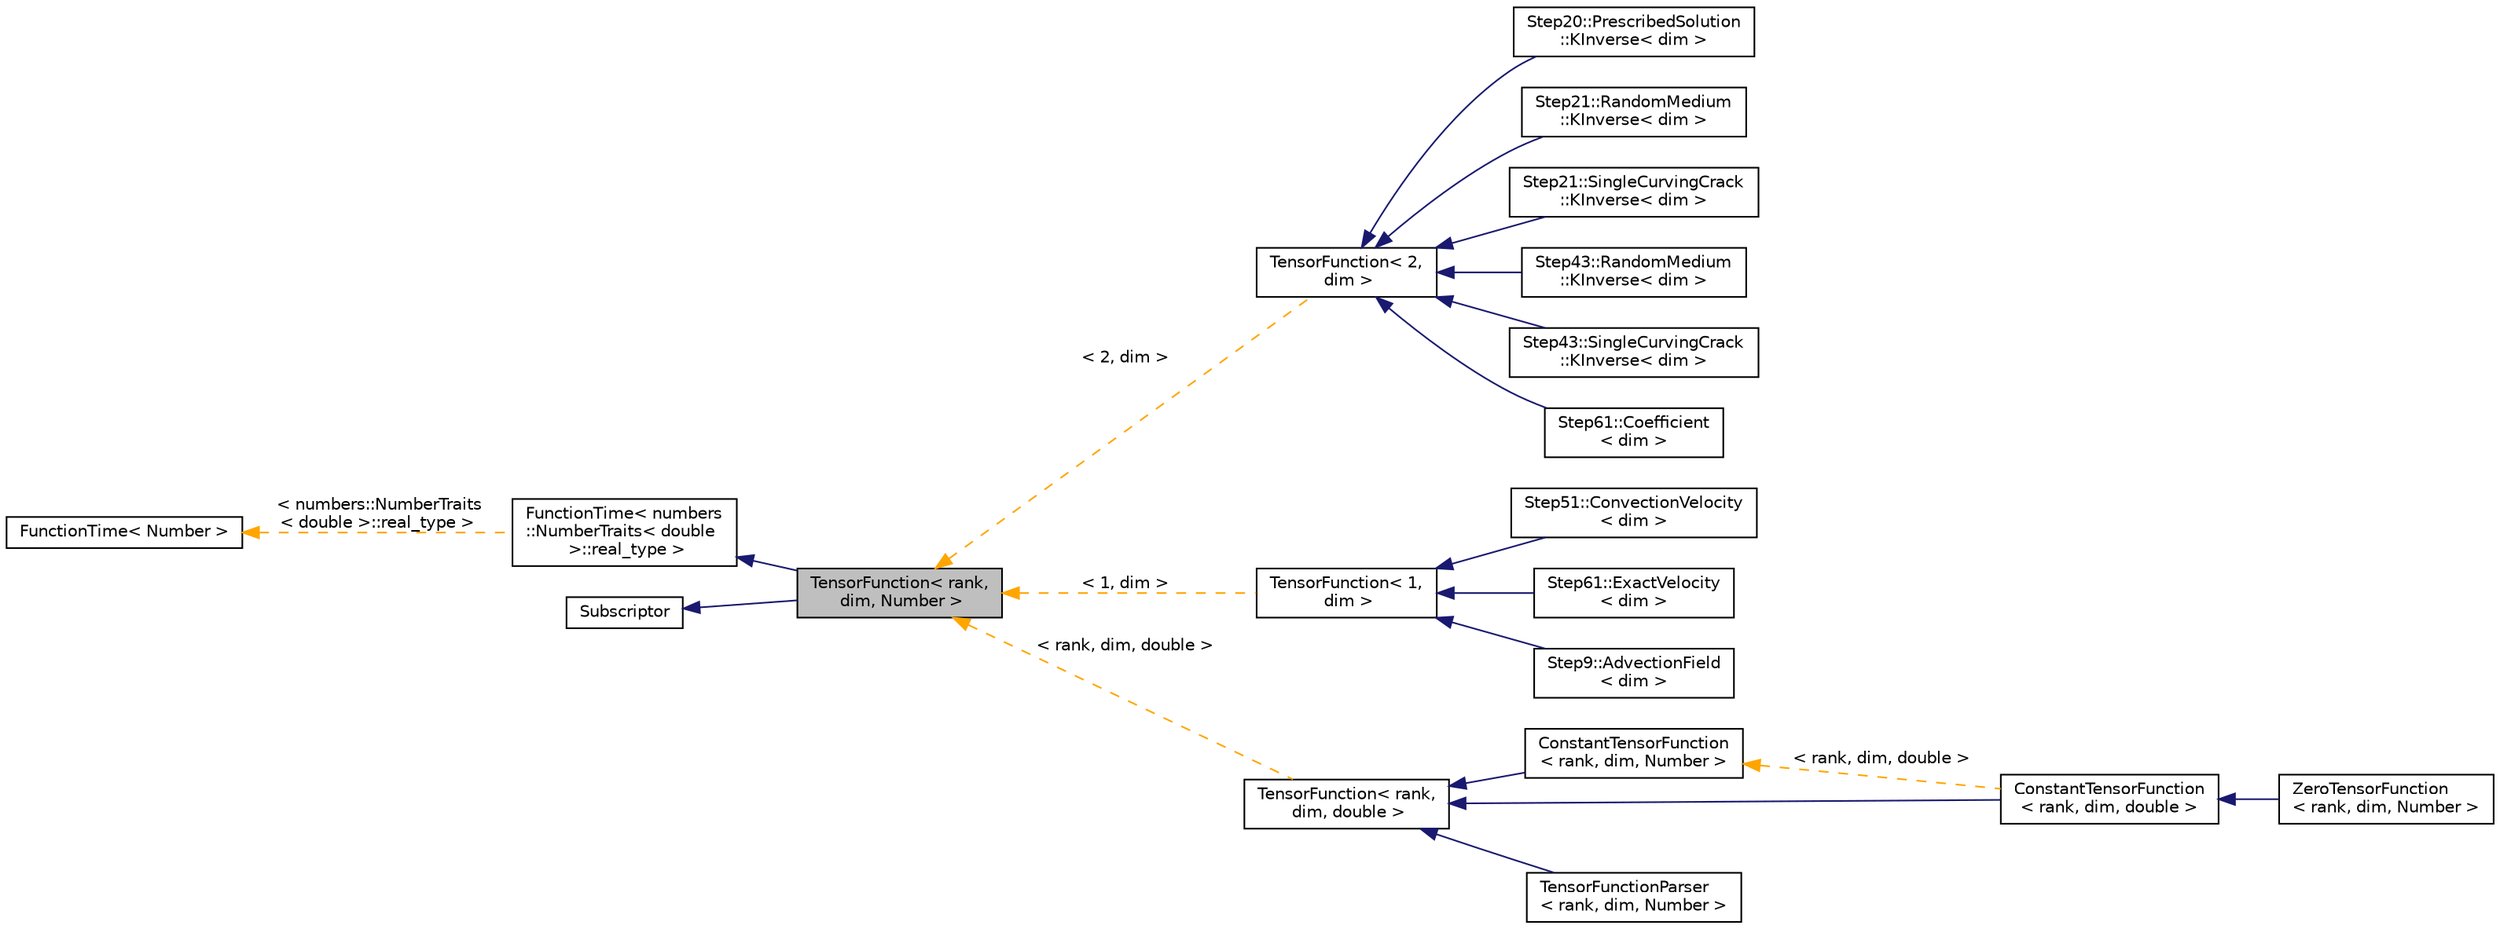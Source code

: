 digraph "TensorFunction&lt; rank, dim, Number &gt;"
{
 // LATEX_PDF_SIZE
  edge [fontname="Helvetica",fontsize="10",labelfontname="Helvetica",labelfontsize="10"];
  node [fontname="Helvetica",fontsize="10",shape=record];
  rankdir="LR";
  Node1 [label="TensorFunction\< rank,\l dim, Number \>",height=0.2,width=0.4,color="black", fillcolor="grey75", style="filled", fontcolor="black",tooltip=" "];
  Node2 -> Node1 [dir="back",color="midnightblue",fontsize="10",style="solid",fontname="Helvetica"];
  Node2 [label="FunctionTime\< numbers\l::NumberTraits\< double\l \>::real_type \>",height=0.2,width=0.4,color="black", fillcolor="white", style="filled",URL="$classFunctionTime.html",tooltip=" "];
  Node3 -> Node2 [dir="back",color="orange",fontsize="10",style="dashed",label=" \< numbers::NumberTraits\l\< double \>::real_type \>" ,fontname="Helvetica"];
  Node3 [label="FunctionTime\< Number \>",height=0.2,width=0.4,color="black", fillcolor="white", style="filled",URL="$classFunctionTime.html",tooltip=" "];
  Node4 -> Node1 [dir="back",color="midnightblue",fontsize="10",style="solid",fontname="Helvetica"];
  Node4 [label="Subscriptor",height=0.2,width=0.4,color="black", fillcolor="white", style="filled",URL="$classSubscriptor.html",tooltip=" "];
  Node1 -> Node5 [dir="back",color="orange",fontsize="10",style="dashed",label=" \< 2, dim \>" ,fontname="Helvetica"];
  Node5 [label="TensorFunction\< 2,\l dim \>",height=0.2,width=0.4,color="black", fillcolor="white", style="filled",URL="$classTensorFunction.html",tooltip=" "];
  Node5 -> Node6 [dir="back",color="midnightblue",fontsize="10",style="solid",fontname="Helvetica"];
  Node6 [label="Step20::PrescribedSolution\l::KInverse\< dim \>",height=0.2,width=0.4,color="black", fillcolor="white", style="filled",URL="$classStep20_1_1PrescribedSolution_1_1KInverse.html",tooltip=" "];
  Node5 -> Node7 [dir="back",color="midnightblue",fontsize="10",style="solid",fontname="Helvetica"];
  Node7 [label="Step21::RandomMedium\l::KInverse\< dim \>",height=0.2,width=0.4,color="black", fillcolor="white", style="filled",URL="$classStep21_1_1RandomMedium_1_1KInverse.html",tooltip=" "];
  Node5 -> Node8 [dir="back",color="midnightblue",fontsize="10",style="solid",fontname="Helvetica"];
  Node8 [label="Step21::SingleCurvingCrack\l::KInverse\< dim \>",height=0.2,width=0.4,color="black", fillcolor="white", style="filled",URL="$classStep21_1_1SingleCurvingCrack_1_1KInverse.html",tooltip=" "];
  Node5 -> Node9 [dir="back",color="midnightblue",fontsize="10",style="solid",fontname="Helvetica"];
  Node9 [label="Step43::RandomMedium\l::KInverse\< dim \>",height=0.2,width=0.4,color="black", fillcolor="white", style="filled",URL="$classStep43_1_1RandomMedium_1_1KInverse.html",tooltip=" "];
  Node5 -> Node10 [dir="back",color="midnightblue",fontsize="10",style="solid",fontname="Helvetica"];
  Node10 [label="Step43::SingleCurvingCrack\l::KInverse\< dim \>",height=0.2,width=0.4,color="black", fillcolor="white", style="filled",URL="$classStep43_1_1SingleCurvingCrack_1_1KInverse.html",tooltip=" "];
  Node5 -> Node11 [dir="back",color="midnightblue",fontsize="10",style="solid",fontname="Helvetica"];
  Node11 [label="Step61::Coefficient\l\< dim \>",height=0.2,width=0.4,color="black", fillcolor="white", style="filled",URL="$classStep61_1_1Coefficient.html",tooltip=" "];
  Node1 -> Node12 [dir="back",color="orange",fontsize="10",style="dashed",label=" \< 1, dim \>" ,fontname="Helvetica"];
  Node12 [label="TensorFunction\< 1,\l dim \>",height=0.2,width=0.4,color="black", fillcolor="white", style="filled",URL="$classTensorFunction.html",tooltip=" "];
  Node12 -> Node13 [dir="back",color="midnightblue",fontsize="10",style="solid",fontname="Helvetica"];
  Node13 [label="Step51::ConvectionVelocity\l\< dim \>",height=0.2,width=0.4,color="black", fillcolor="white", style="filled",URL="$classStep51_1_1ConvectionVelocity.html",tooltip=" "];
  Node12 -> Node14 [dir="back",color="midnightblue",fontsize="10",style="solid",fontname="Helvetica"];
  Node14 [label="Step61::ExactVelocity\l\< dim \>",height=0.2,width=0.4,color="black", fillcolor="white", style="filled",URL="$classStep61_1_1ExactVelocity.html",tooltip=" "];
  Node12 -> Node15 [dir="back",color="midnightblue",fontsize="10",style="solid",fontname="Helvetica"];
  Node15 [label="Step9::AdvectionField\l\< dim \>",height=0.2,width=0.4,color="black", fillcolor="white", style="filled",URL="$classStep9_1_1AdvectionField.html",tooltip=" "];
  Node1 -> Node16 [dir="back",color="orange",fontsize="10",style="dashed",label=" \< rank, dim, double \>" ,fontname="Helvetica"];
  Node16 [label="TensorFunction\< rank,\l dim, double \>",height=0.2,width=0.4,color="black", fillcolor="white", style="filled",URL="$classTensorFunction.html",tooltip=" "];
  Node16 -> Node17 [dir="back",color="midnightblue",fontsize="10",style="solid",fontname="Helvetica"];
  Node17 [label="ConstantTensorFunction\l\< rank, dim, Number \>",height=0.2,width=0.4,color="black", fillcolor="white", style="filled",URL="$classConstantTensorFunction.html",tooltip=" "];
  Node17 -> Node18 [dir="back",color="orange",fontsize="10",style="dashed",label=" \< rank, dim, double \>" ,fontname="Helvetica"];
  Node18 [label="ConstantTensorFunction\l\< rank, dim, double \>",height=0.2,width=0.4,color="black", fillcolor="white", style="filled",URL="$classConstantTensorFunction.html",tooltip=" "];
  Node18 -> Node19 [dir="back",color="midnightblue",fontsize="10",style="solid",fontname="Helvetica"];
  Node19 [label="ZeroTensorFunction\l\< rank, dim, Number \>",height=0.2,width=0.4,color="black", fillcolor="white", style="filled",URL="$classZeroTensorFunction.html",tooltip=" "];
  Node16 -> Node18 [dir="back",color="midnightblue",fontsize="10",style="solid",fontname="Helvetica"];
  Node16 -> Node20 [dir="back",color="midnightblue",fontsize="10",style="solid",fontname="Helvetica"];
  Node20 [label="TensorFunctionParser\l\< rank, dim, Number \>",height=0.2,width=0.4,color="black", fillcolor="white", style="filled",URL="$classTensorFunctionParser.html",tooltip=" "];
}

